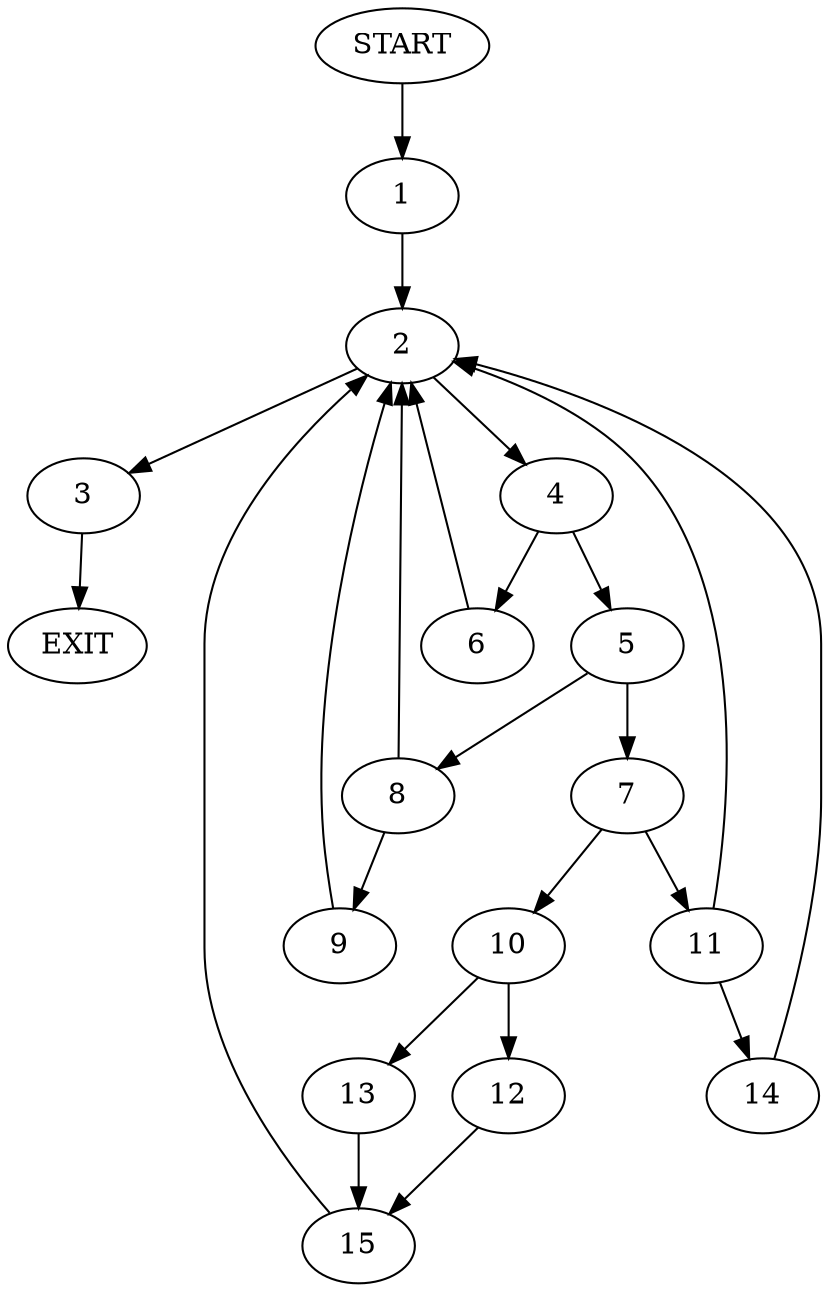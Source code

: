digraph {
0 [label="START"]
16 [label="EXIT"]
0 -> 1
1 -> 2
2 -> 3
2 -> 4
4 -> 5
4 -> 6
3 -> 16
5 -> 7
5 -> 8
6 -> 2
8 -> 9
8 -> 2
7 -> 10
7 -> 11
9 -> 2
10 -> 12
10 -> 13
11 -> 14
11 -> 2
14 -> 2
13 -> 15
12 -> 15
15 -> 2
}
